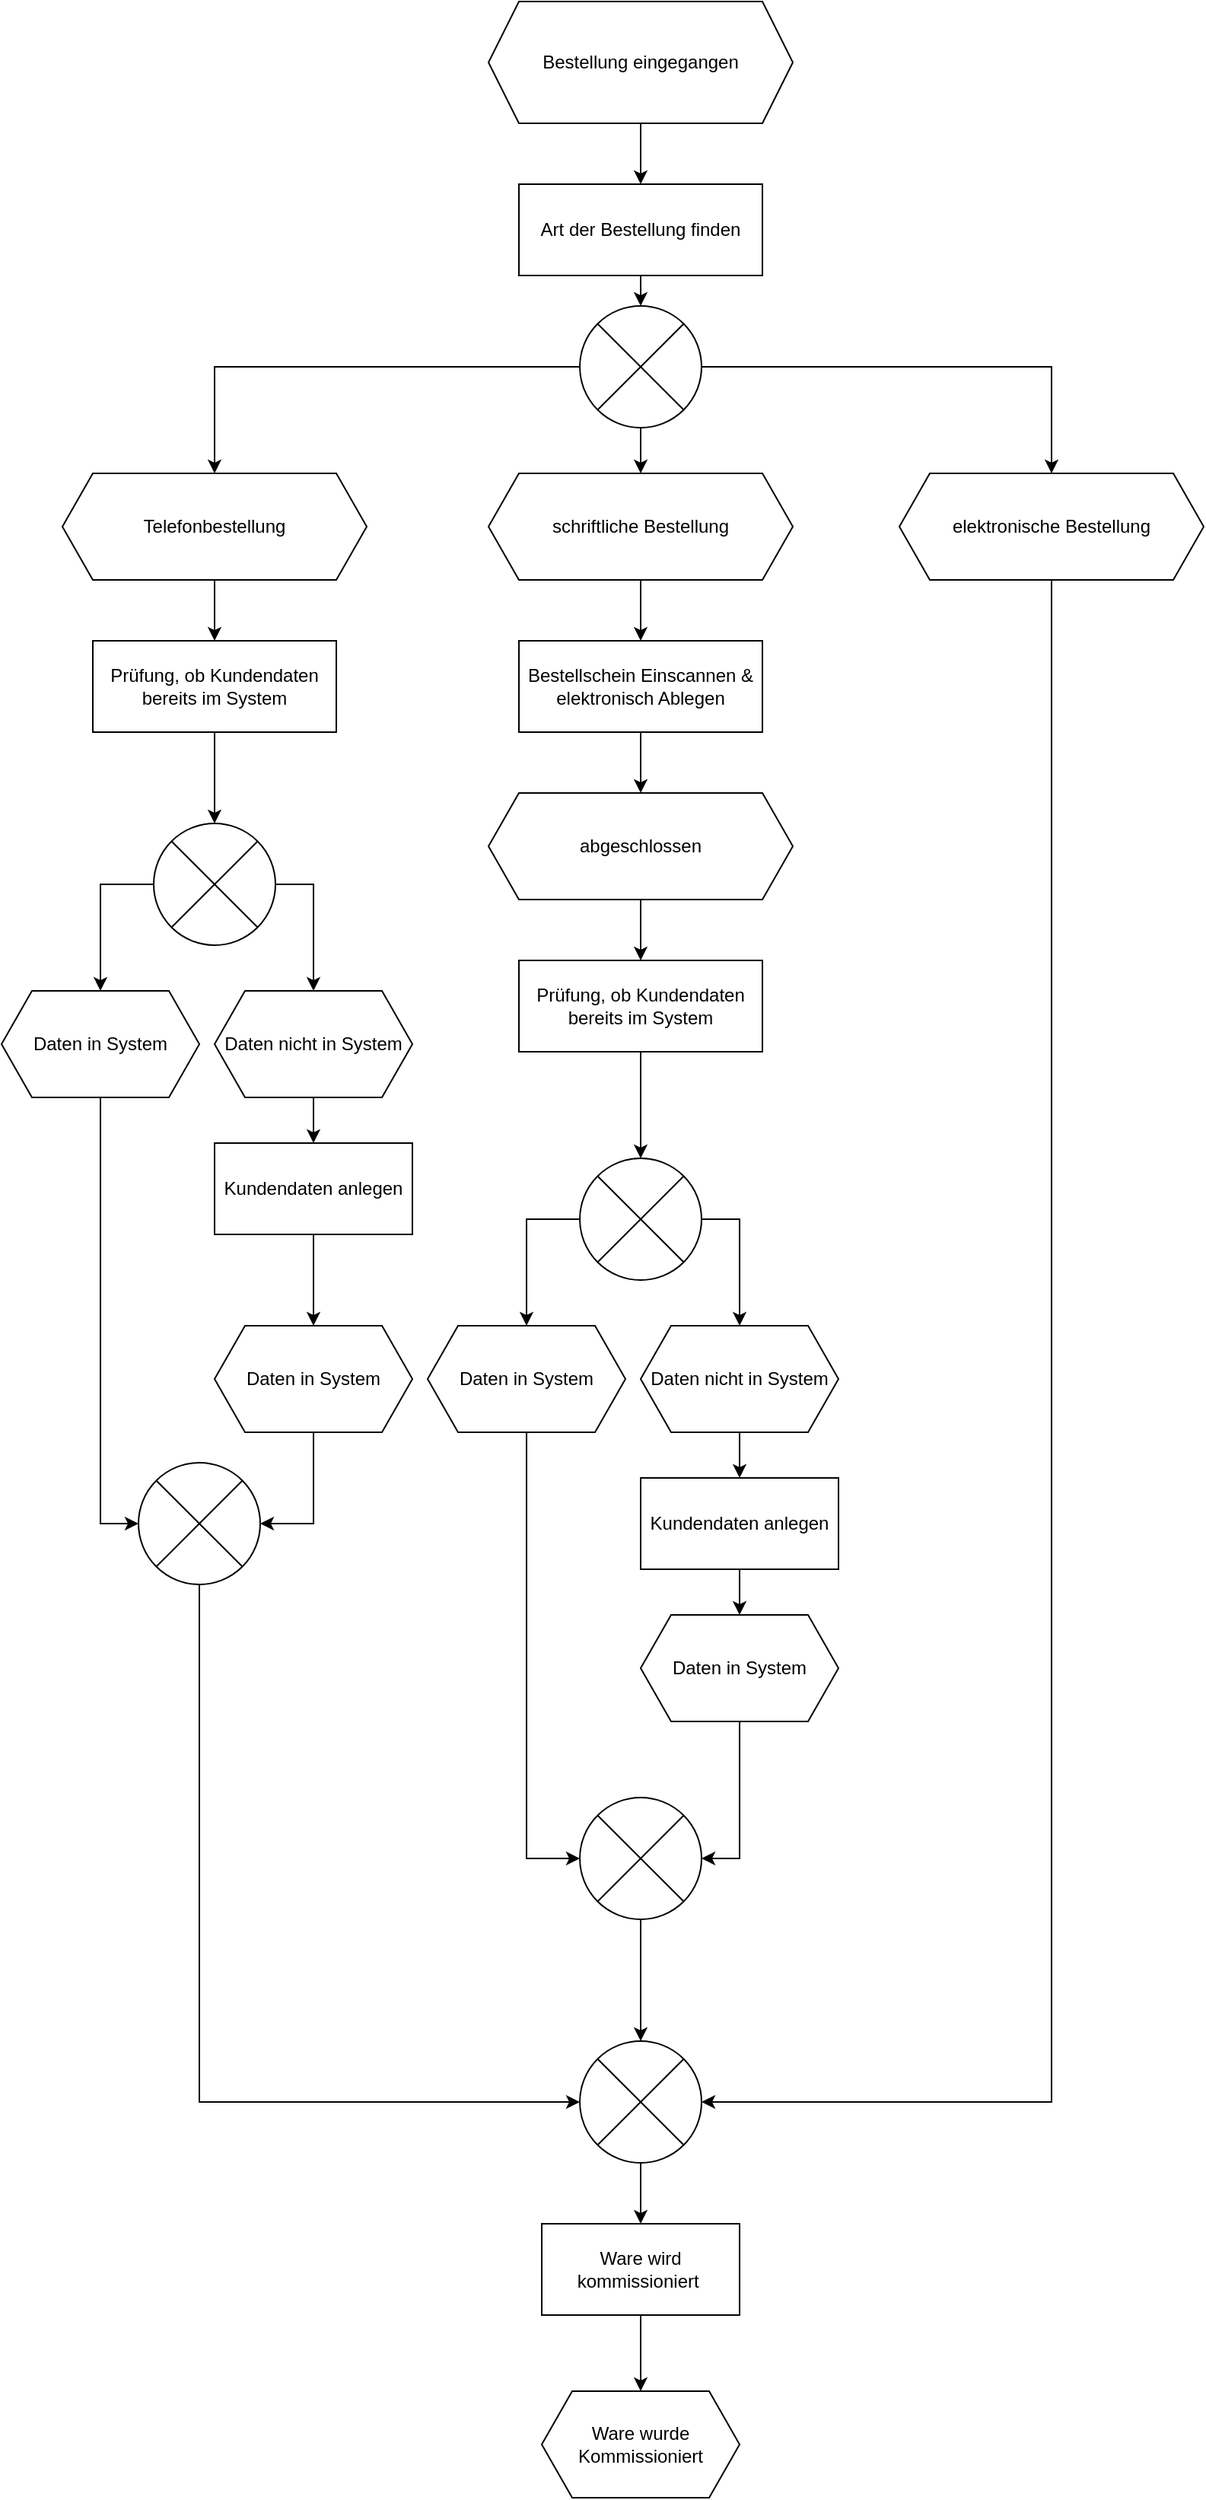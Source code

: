 <mxfile version="24.2.7" type="github">
  <diagram name="Seite-1" id="DcJaAp8AqNkdIVNIZED9">
    <mxGraphModel dx="2341" dy="1025" grid="1" gridSize="10" guides="1" tooltips="1" connect="1" arrows="1" fold="1" page="1" pageScale="1" pageWidth="827" pageHeight="1169" math="0" shadow="0">
      <root>
        <mxCell id="0" />
        <mxCell id="1" parent="0" />
        <mxCell id="TaajAtaos5vdGKLNvDbs-58" style="edgeStyle=orthogonalEdgeStyle;rounded=0;orthogonalLoop=1;jettySize=auto;html=1;exitX=0.5;exitY=1;exitDx=0;exitDy=0;entryX=0.5;entryY=0;entryDx=0;entryDy=0;" edge="1" parent="1" source="TaajAtaos5vdGKLNvDbs-1" target="TaajAtaos5vdGKLNvDbs-2">
          <mxGeometry relative="1" as="geometry" />
        </mxCell>
        <mxCell id="TaajAtaos5vdGKLNvDbs-1" value="Bestellung eingegangen" style="shape=hexagon;perimeter=hexagonPerimeter2;whiteSpace=wrap;html=1;fixedSize=1;" vertex="1" parent="1">
          <mxGeometry x="240" y="90" width="200" height="80" as="geometry" />
        </mxCell>
        <mxCell id="TaajAtaos5vdGKLNvDbs-59" style="edgeStyle=orthogonalEdgeStyle;rounded=0;orthogonalLoop=1;jettySize=auto;html=1;exitX=0.5;exitY=1;exitDx=0;exitDy=0;entryX=0.5;entryY=0;entryDx=0;entryDy=0;" edge="1" parent="1" source="TaajAtaos5vdGKLNvDbs-2" target="TaajAtaos5vdGKLNvDbs-4">
          <mxGeometry relative="1" as="geometry" />
        </mxCell>
        <mxCell id="TaajAtaos5vdGKLNvDbs-2" value="Art der Bestellung finden" style="rounded=0;whiteSpace=wrap;html=1;" vertex="1" parent="1">
          <mxGeometry x="260" y="210" width="160" height="60" as="geometry" />
        </mxCell>
        <mxCell id="TaajAtaos5vdGKLNvDbs-60" style="edgeStyle=orthogonalEdgeStyle;rounded=0;orthogonalLoop=1;jettySize=auto;html=1;exitX=0.5;exitY=1;exitDx=0;exitDy=0;entryX=0.5;entryY=0;entryDx=0;entryDy=0;" edge="1" parent="1" source="TaajAtaos5vdGKLNvDbs-4" target="TaajAtaos5vdGKLNvDbs-6">
          <mxGeometry relative="1" as="geometry" />
        </mxCell>
        <mxCell id="TaajAtaos5vdGKLNvDbs-61" style="edgeStyle=orthogonalEdgeStyle;rounded=0;orthogonalLoop=1;jettySize=auto;html=1;exitX=0;exitY=0.5;exitDx=0;exitDy=0;entryX=0.5;entryY=0;entryDx=0;entryDy=0;" edge="1" parent="1" source="TaajAtaos5vdGKLNvDbs-4" target="TaajAtaos5vdGKLNvDbs-5">
          <mxGeometry relative="1" as="geometry" />
        </mxCell>
        <mxCell id="TaajAtaos5vdGKLNvDbs-62" style="edgeStyle=orthogonalEdgeStyle;rounded=0;orthogonalLoop=1;jettySize=auto;html=1;exitX=1;exitY=0.5;exitDx=0;exitDy=0;entryX=0.5;entryY=0;entryDx=0;entryDy=0;" edge="1" parent="1" source="TaajAtaos5vdGKLNvDbs-4" target="TaajAtaos5vdGKLNvDbs-7">
          <mxGeometry relative="1" as="geometry" />
        </mxCell>
        <mxCell id="TaajAtaos5vdGKLNvDbs-4" value="" style="shape=sumEllipse;perimeter=ellipsePerimeter;whiteSpace=wrap;html=1;backgroundOutline=1;" vertex="1" parent="1">
          <mxGeometry x="300" y="290" width="80" height="80" as="geometry" />
        </mxCell>
        <mxCell id="TaajAtaos5vdGKLNvDbs-18" style="edgeStyle=orthogonalEdgeStyle;rounded=0;orthogonalLoop=1;jettySize=auto;html=1;exitX=0.5;exitY=1;exitDx=0;exitDy=0;entryX=0.5;entryY=0;entryDx=0;entryDy=0;" edge="1" parent="1" source="TaajAtaos5vdGKLNvDbs-5" target="TaajAtaos5vdGKLNvDbs-17">
          <mxGeometry relative="1" as="geometry" />
        </mxCell>
        <mxCell id="TaajAtaos5vdGKLNvDbs-5" value="Telefonbestellung" style="shape=hexagon;perimeter=hexagonPerimeter2;whiteSpace=wrap;html=1;fixedSize=1;" vertex="1" parent="1">
          <mxGeometry x="-40" y="400" width="200" height="70" as="geometry" />
        </mxCell>
        <mxCell id="TaajAtaos5vdGKLNvDbs-13" style="edgeStyle=orthogonalEdgeStyle;rounded=0;orthogonalLoop=1;jettySize=auto;html=1;exitX=0.5;exitY=1;exitDx=0;exitDy=0;entryX=0.5;entryY=0;entryDx=0;entryDy=0;" edge="1" parent="1" source="TaajAtaos5vdGKLNvDbs-6" target="TaajAtaos5vdGKLNvDbs-8">
          <mxGeometry relative="1" as="geometry" />
        </mxCell>
        <mxCell id="TaajAtaos5vdGKLNvDbs-6" value="schriftliche Bestellung" style="shape=hexagon;perimeter=hexagonPerimeter2;whiteSpace=wrap;html=1;fixedSize=1;" vertex="1" parent="1">
          <mxGeometry x="240" y="400" width="200" height="70" as="geometry" />
        </mxCell>
        <mxCell id="TaajAtaos5vdGKLNvDbs-53" style="edgeStyle=orthogonalEdgeStyle;rounded=0;orthogonalLoop=1;jettySize=auto;html=1;exitX=0.5;exitY=1;exitDx=0;exitDy=0;entryX=1;entryY=0.5;entryDx=0;entryDy=0;" edge="1" parent="1" source="TaajAtaos5vdGKLNvDbs-7" target="TaajAtaos5vdGKLNvDbs-50">
          <mxGeometry relative="1" as="geometry" />
        </mxCell>
        <mxCell id="TaajAtaos5vdGKLNvDbs-7" value="elektronische Bestellung" style="shape=hexagon;perimeter=hexagonPerimeter2;whiteSpace=wrap;html=1;fixedSize=1;" vertex="1" parent="1">
          <mxGeometry x="510" y="400" width="200" height="70" as="geometry" />
        </mxCell>
        <mxCell id="TaajAtaos5vdGKLNvDbs-14" style="edgeStyle=orthogonalEdgeStyle;rounded=0;orthogonalLoop=1;jettySize=auto;html=1;exitX=0.5;exitY=1;exitDx=0;exitDy=0;" edge="1" parent="1" source="TaajAtaos5vdGKLNvDbs-8" target="TaajAtaos5vdGKLNvDbs-11">
          <mxGeometry relative="1" as="geometry" />
        </mxCell>
        <mxCell id="TaajAtaos5vdGKLNvDbs-8" value="Bestellschein Einscannen &amp;amp; elektronisch Ablegen" style="rounded=0;whiteSpace=wrap;html=1;" vertex="1" parent="1">
          <mxGeometry x="260" y="510" width="160" height="60" as="geometry" />
        </mxCell>
        <mxCell id="TaajAtaos5vdGKLNvDbs-15" style="edgeStyle=orthogonalEdgeStyle;rounded=0;orthogonalLoop=1;jettySize=auto;html=1;exitX=0.5;exitY=1;exitDx=0;exitDy=0;entryX=0.5;entryY=0;entryDx=0;entryDy=0;" edge="1" parent="1" source="TaajAtaos5vdGKLNvDbs-11" target="TaajAtaos5vdGKLNvDbs-12">
          <mxGeometry relative="1" as="geometry" />
        </mxCell>
        <mxCell id="TaajAtaos5vdGKLNvDbs-11" value="abgeschlossen" style="shape=hexagon;perimeter=hexagonPerimeter2;whiteSpace=wrap;html=1;fixedSize=1;" vertex="1" parent="1">
          <mxGeometry x="240" y="610" width="200" height="70" as="geometry" />
        </mxCell>
        <mxCell id="TaajAtaos5vdGKLNvDbs-22" style="edgeStyle=orthogonalEdgeStyle;rounded=0;orthogonalLoop=1;jettySize=auto;html=1;exitX=0.5;exitY=1;exitDx=0;exitDy=0;entryX=0.5;entryY=0;entryDx=0;entryDy=0;" edge="1" parent="1" source="TaajAtaos5vdGKLNvDbs-12" target="TaajAtaos5vdGKLNvDbs-21">
          <mxGeometry relative="1" as="geometry" />
        </mxCell>
        <mxCell id="TaajAtaos5vdGKLNvDbs-12" value="Prüfung, ob Kundendaten bereits im System" style="rounded=0;whiteSpace=wrap;html=1;" vertex="1" parent="1">
          <mxGeometry x="260" y="720" width="160" height="60" as="geometry" />
        </mxCell>
        <mxCell id="TaajAtaos5vdGKLNvDbs-36" style="edgeStyle=orthogonalEdgeStyle;rounded=0;orthogonalLoop=1;jettySize=auto;html=1;exitX=0.5;exitY=1;exitDx=0;exitDy=0;entryX=0.5;entryY=0;entryDx=0;entryDy=0;" edge="1" parent="1" source="TaajAtaos5vdGKLNvDbs-17" target="TaajAtaos5vdGKLNvDbs-31">
          <mxGeometry relative="1" as="geometry" />
        </mxCell>
        <mxCell id="TaajAtaos5vdGKLNvDbs-17" value="Prüfung, ob Kundendaten bereits im System" style="rounded=0;whiteSpace=wrap;html=1;" vertex="1" parent="1">
          <mxGeometry x="-20" y="510" width="160" height="60" as="geometry" />
        </mxCell>
        <mxCell id="TaajAtaos5vdGKLNvDbs-25" style="edgeStyle=orthogonalEdgeStyle;rounded=0;orthogonalLoop=1;jettySize=auto;html=1;exitX=1;exitY=0.5;exitDx=0;exitDy=0;" edge="1" parent="1" source="TaajAtaos5vdGKLNvDbs-21" target="TaajAtaos5vdGKLNvDbs-24">
          <mxGeometry relative="1" as="geometry" />
        </mxCell>
        <mxCell id="TaajAtaos5vdGKLNvDbs-26" style="edgeStyle=orthogonalEdgeStyle;rounded=0;orthogonalLoop=1;jettySize=auto;html=1;exitX=0;exitY=0.5;exitDx=0;exitDy=0;entryX=0.5;entryY=0;entryDx=0;entryDy=0;" edge="1" parent="1" source="TaajAtaos5vdGKLNvDbs-21" target="TaajAtaos5vdGKLNvDbs-23">
          <mxGeometry relative="1" as="geometry" />
        </mxCell>
        <mxCell id="TaajAtaos5vdGKLNvDbs-21" value="" style="shape=sumEllipse;perimeter=ellipsePerimeter;whiteSpace=wrap;html=1;backgroundOutline=1;" vertex="1" parent="1">
          <mxGeometry x="300" y="850" width="80" height="80" as="geometry" />
        </mxCell>
        <mxCell id="TaajAtaos5vdGKLNvDbs-45" style="edgeStyle=orthogonalEdgeStyle;rounded=0;orthogonalLoop=1;jettySize=auto;html=1;exitX=0.5;exitY=1;exitDx=0;exitDy=0;entryX=0;entryY=0.5;entryDx=0;entryDy=0;" edge="1" parent="1" source="TaajAtaos5vdGKLNvDbs-23" target="TaajAtaos5vdGKLNvDbs-44">
          <mxGeometry relative="1" as="geometry" />
        </mxCell>
        <mxCell id="TaajAtaos5vdGKLNvDbs-23" value="Daten in System" style="shape=hexagon;perimeter=hexagonPerimeter2;whiteSpace=wrap;html=1;fixedSize=1;" vertex="1" parent="1">
          <mxGeometry x="200" y="960" width="130" height="70" as="geometry" />
        </mxCell>
        <mxCell id="TaajAtaos5vdGKLNvDbs-28" style="edgeStyle=orthogonalEdgeStyle;rounded=0;orthogonalLoop=1;jettySize=auto;html=1;exitX=0.5;exitY=1;exitDx=0;exitDy=0;entryX=0.5;entryY=0;entryDx=0;entryDy=0;" edge="1" parent="1" source="TaajAtaos5vdGKLNvDbs-24" target="TaajAtaos5vdGKLNvDbs-27">
          <mxGeometry relative="1" as="geometry" />
        </mxCell>
        <mxCell id="TaajAtaos5vdGKLNvDbs-24" value="Daten nicht in System" style="shape=hexagon;perimeter=hexagonPerimeter2;whiteSpace=wrap;html=1;fixedSize=1;" vertex="1" parent="1">
          <mxGeometry x="340" y="960" width="130" height="70" as="geometry" />
        </mxCell>
        <mxCell id="TaajAtaos5vdGKLNvDbs-41" style="edgeStyle=orthogonalEdgeStyle;rounded=0;orthogonalLoop=1;jettySize=auto;html=1;exitX=0.5;exitY=1;exitDx=0;exitDy=0;entryX=0.5;entryY=0;entryDx=0;entryDy=0;" edge="1" parent="1" source="TaajAtaos5vdGKLNvDbs-27" target="TaajAtaos5vdGKLNvDbs-40">
          <mxGeometry relative="1" as="geometry" />
        </mxCell>
        <mxCell id="TaajAtaos5vdGKLNvDbs-27" value="Kundendaten anlegen" style="rounded=0;whiteSpace=wrap;html=1;" vertex="1" parent="1">
          <mxGeometry x="340" y="1060" width="130" height="60" as="geometry" />
        </mxCell>
        <mxCell id="TaajAtaos5vdGKLNvDbs-29" style="edgeStyle=orthogonalEdgeStyle;rounded=0;orthogonalLoop=1;jettySize=auto;html=1;exitX=1;exitY=0.5;exitDx=0;exitDy=0;" edge="1" parent="1" source="TaajAtaos5vdGKLNvDbs-31" target="TaajAtaos5vdGKLNvDbs-34">
          <mxGeometry relative="1" as="geometry" />
        </mxCell>
        <mxCell id="TaajAtaos5vdGKLNvDbs-30" style="edgeStyle=orthogonalEdgeStyle;rounded=0;orthogonalLoop=1;jettySize=auto;html=1;exitX=0;exitY=0.5;exitDx=0;exitDy=0;entryX=0.5;entryY=0;entryDx=0;entryDy=0;" edge="1" parent="1" source="TaajAtaos5vdGKLNvDbs-31" target="TaajAtaos5vdGKLNvDbs-32">
          <mxGeometry relative="1" as="geometry" />
        </mxCell>
        <mxCell id="TaajAtaos5vdGKLNvDbs-31" value="" style="shape=sumEllipse;perimeter=ellipsePerimeter;whiteSpace=wrap;html=1;backgroundOutline=1;" vertex="1" parent="1">
          <mxGeometry x="20" y="630" width="80" height="80" as="geometry" />
        </mxCell>
        <mxCell id="TaajAtaos5vdGKLNvDbs-49" style="edgeStyle=orthogonalEdgeStyle;rounded=0;orthogonalLoop=1;jettySize=auto;html=1;exitX=0.5;exitY=1;exitDx=0;exitDy=0;entryX=0;entryY=0.5;entryDx=0;entryDy=0;" edge="1" parent="1" source="TaajAtaos5vdGKLNvDbs-32" target="TaajAtaos5vdGKLNvDbs-47">
          <mxGeometry relative="1" as="geometry" />
        </mxCell>
        <mxCell id="TaajAtaos5vdGKLNvDbs-32" value="Daten in System" style="shape=hexagon;perimeter=hexagonPerimeter2;whiteSpace=wrap;html=1;fixedSize=1;" vertex="1" parent="1">
          <mxGeometry x="-80" y="740" width="130" height="70" as="geometry" />
        </mxCell>
        <mxCell id="TaajAtaos5vdGKLNvDbs-33" style="edgeStyle=orthogonalEdgeStyle;rounded=0;orthogonalLoop=1;jettySize=auto;html=1;exitX=0.5;exitY=1;exitDx=0;exitDy=0;entryX=0.5;entryY=0;entryDx=0;entryDy=0;" edge="1" parent="1" source="TaajAtaos5vdGKLNvDbs-34" target="TaajAtaos5vdGKLNvDbs-35">
          <mxGeometry relative="1" as="geometry" />
        </mxCell>
        <mxCell id="TaajAtaos5vdGKLNvDbs-34" value="Daten nicht in System" style="shape=hexagon;perimeter=hexagonPerimeter2;whiteSpace=wrap;html=1;fixedSize=1;" vertex="1" parent="1">
          <mxGeometry x="60" y="740" width="130" height="70" as="geometry" />
        </mxCell>
        <mxCell id="TaajAtaos5vdGKLNvDbs-43" style="edgeStyle=orthogonalEdgeStyle;rounded=0;orthogonalLoop=1;jettySize=auto;html=1;exitX=0.5;exitY=1;exitDx=0;exitDy=0;entryX=0.5;entryY=0;entryDx=0;entryDy=0;" edge="1" parent="1" source="TaajAtaos5vdGKLNvDbs-35" target="TaajAtaos5vdGKLNvDbs-42">
          <mxGeometry relative="1" as="geometry" />
        </mxCell>
        <mxCell id="TaajAtaos5vdGKLNvDbs-35" value="Kundendaten anlegen" style="rounded=0;whiteSpace=wrap;html=1;" vertex="1" parent="1">
          <mxGeometry x="60" y="840" width="130" height="60" as="geometry" />
        </mxCell>
        <mxCell id="TaajAtaos5vdGKLNvDbs-46" style="edgeStyle=orthogonalEdgeStyle;rounded=0;orthogonalLoop=1;jettySize=auto;html=1;exitX=0.5;exitY=1;exitDx=0;exitDy=0;entryX=1;entryY=0.5;entryDx=0;entryDy=0;" edge="1" parent="1" source="TaajAtaos5vdGKLNvDbs-40" target="TaajAtaos5vdGKLNvDbs-44">
          <mxGeometry relative="1" as="geometry" />
        </mxCell>
        <mxCell id="TaajAtaos5vdGKLNvDbs-40" value="Daten in System" style="shape=hexagon;perimeter=hexagonPerimeter2;whiteSpace=wrap;html=1;fixedSize=1;" vertex="1" parent="1">
          <mxGeometry x="340" y="1150" width="130" height="70" as="geometry" />
        </mxCell>
        <mxCell id="TaajAtaos5vdGKLNvDbs-48" style="edgeStyle=orthogonalEdgeStyle;rounded=0;orthogonalLoop=1;jettySize=auto;html=1;exitX=0.5;exitY=1;exitDx=0;exitDy=0;entryX=1;entryY=0.5;entryDx=0;entryDy=0;" edge="1" parent="1" source="TaajAtaos5vdGKLNvDbs-42" target="TaajAtaos5vdGKLNvDbs-47">
          <mxGeometry relative="1" as="geometry" />
        </mxCell>
        <mxCell id="TaajAtaos5vdGKLNvDbs-42" value="Daten in System" style="shape=hexagon;perimeter=hexagonPerimeter2;whiteSpace=wrap;html=1;fixedSize=1;" vertex="1" parent="1">
          <mxGeometry x="60" y="960" width="130" height="70" as="geometry" />
        </mxCell>
        <mxCell id="TaajAtaos5vdGKLNvDbs-51" style="edgeStyle=orthogonalEdgeStyle;rounded=0;orthogonalLoop=1;jettySize=auto;html=1;exitX=0.5;exitY=1;exitDx=0;exitDy=0;" edge="1" parent="1" source="TaajAtaos5vdGKLNvDbs-44" target="TaajAtaos5vdGKLNvDbs-50">
          <mxGeometry relative="1" as="geometry" />
        </mxCell>
        <mxCell id="TaajAtaos5vdGKLNvDbs-44" value="" style="shape=sumEllipse;perimeter=ellipsePerimeter;whiteSpace=wrap;html=1;backgroundOutline=1;" vertex="1" parent="1">
          <mxGeometry x="300" y="1270" width="80" height="80" as="geometry" />
        </mxCell>
        <mxCell id="TaajAtaos5vdGKLNvDbs-52" style="edgeStyle=orthogonalEdgeStyle;rounded=0;orthogonalLoop=1;jettySize=auto;html=1;exitX=0.5;exitY=1;exitDx=0;exitDy=0;entryX=0;entryY=0.5;entryDx=0;entryDy=0;" edge="1" parent="1" source="TaajAtaos5vdGKLNvDbs-47" target="TaajAtaos5vdGKLNvDbs-50">
          <mxGeometry relative="1" as="geometry" />
        </mxCell>
        <mxCell id="TaajAtaos5vdGKLNvDbs-47" value="" style="shape=sumEllipse;perimeter=ellipsePerimeter;whiteSpace=wrap;html=1;backgroundOutline=1;" vertex="1" parent="1">
          <mxGeometry x="10" y="1050" width="80" height="80" as="geometry" />
        </mxCell>
        <mxCell id="TaajAtaos5vdGKLNvDbs-55" style="edgeStyle=orthogonalEdgeStyle;rounded=0;orthogonalLoop=1;jettySize=auto;html=1;exitX=0.5;exitY=1;exitDx=0;exitDy=0;entryX=0.5;entryY=0;entryDx=0;entryDy=0;" edge="1" parent="1" source="TaajAtaos5vdGKLNvDbs-50" target="TaajAtaos5vdGKLNvDbs-54">
          <mxGeometry relative="1" as="geometry" />
        </mxCell>
        <mxCell id="TaajAtaos5vdGKLNvDbs-50" value="" style="shape=sumEllipse;perimeter=ellipsePerimeter;whiteSpace=wrap;html=1;backgroundOutline=1;" vertex="1" parent="1">
          <mxGeometry x="300" y="1430" width="80" height="80" as="geometry" />
        </mxCell>
        <mxCell id="TaajAtaos5vdGKLNvDbs-57" style="edgeStyle=orthogonalEdgeStyle;rounded=0;orthogonalLoop=1;jettySize=auto;html=1;exitX=0.5;exitY=1;exitDx=0;exitDy=0;entryX=0.5;entryY=0;entryDx=0;entryDy=0;" edge="1" parent="1" source="TaajAtaos5vdGKLNvDbs-54" target="TaajAtaos5vdGKLNvDbs-56">
          <mxGeometry relative="1" as="geometry" />
        </mxCell>
        <mxCell id="TaajAtaos5vdGKLNvDbs-54" value="Ware wird kommissioniert&amp;nbsp;" style="rounded=0;whiteSpace=wrap;html=1;" vertex="1" parent="1">
          <mxGeometry x="275" y="1550" width="130" height="60" as="geometry" />
        </mxCell>
        <mxCell id="TaajAtaos5vdGKLNvDbs-56" value="Ware wurde Kommissioniert" style="shape=hexagon;perimeter=hexagonPerimeter2;whiteSpace=wrap;html=1;fixedSize=1;" vertex="1" parent="1">
          <mxGeometry x="275" y="1660" width="130" height="70" as="geometry" />
        </mxCell>
      </root>
    </mxGraphModel>
  </diagram>
</mxfile>
